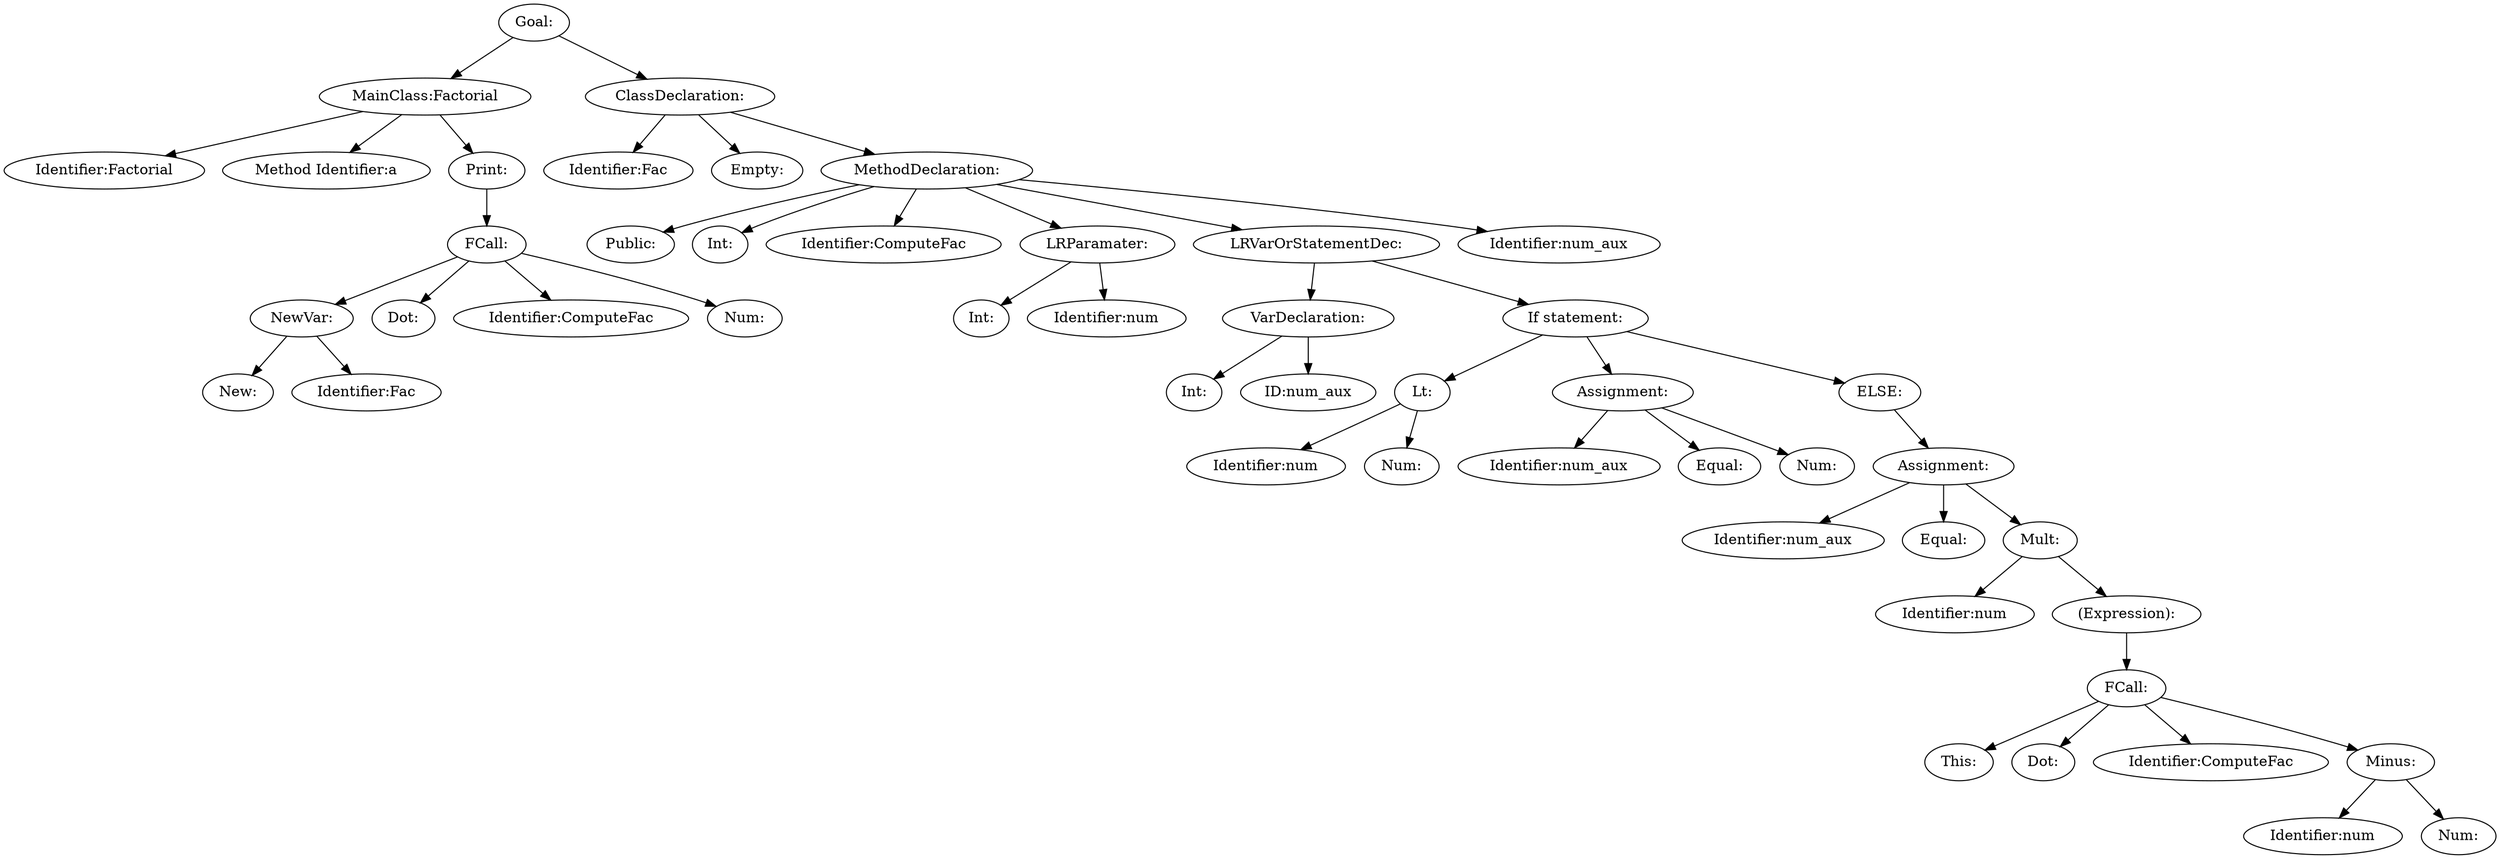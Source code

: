digraph {
n0 [label="Goal:"];
n1 [label="MainClass:Factorial"];
n2 [label="Identifier:Factorial"];
n1 -> n2
n3 [label="Method Identifier:a"];
n1 -> n3
n4 [label="Print:"];
n5 [label="FCall:"];
n6 [label="NewVar:"];
n7 [label="New:"];
n6 -> n7
n8 [label="Identifier:Fac"];
n6 -> n8
n5 -> n6
n9 [label="Dot:"];
n5 -> n9
n10 [label="Identifier:ComputeFac"];
n5 -> n10
n11 [label="Num:"];
n5 -> n11
n4 -> n5
n1 -> n4
n0 -> n1
n12 [label="ClassDeclaration:"];
n13 [label="Identifier:Fac"];
n12 -> n13
n14 [label="Empty:"];
n12 -> n14
n15 [label="MethodDeclaration:"];
n16 [label="Public:"];
n15 -> n16
n17 [label="Int:"];
n15 -> n17
n18 [label="Identifier:ComputeFac"];
n15 -> n18
n19 [label="LRParamater:"];
n20 [label="Int:"];
n19 -> n20
n21 [label="Identifier:num"];
n19 -> n21
n15 -> n19
n22 [label="LRVarOrStatementDec:"];
n23 [label="VarDeclaration:"];
n24 [label="Int:"];
n23 -> n24
n25 [label="ID:num_aux"];
n23 -> n25
n22 -> n23
n26 [label="If statement:"];
n27 [label="Lt:"];
n28 [label="Identifier:num"];
n27 -> n28
n29 [label="Num:"];
n27 -> n29
n26 -> n27
n30 [label="Assignment:"];
n31 [label="Identifier:num_aux"];
n30 -> n31
n32 [label="Equal:"];
n30 -> n32
n33 [label="Num:"];
n30 -> n33
n26 -> n30
n34 [label="ELSE:"];
n35 [label="Assignment:"];
n36 [label="Identifier:num_aux"];
n35 -> n36
n37 [label="Equal:"];
n35 -> n37
n38 [label="Mult:"];
n39 [label="Identifier:num"];
n38 -> n39
n40 [label="(Expression):"];
n41 [label="FCall:"];
n42 [label="This:"];
n41 -> n42
n43 [label="Dot:"];
n41 -> n43
n44 [label="Identifier:ComputeFac"];
n41 -> n44
n45 [label="Minus:"];
n46 [label="Identifier:num"];
n45 -> n46
n47 [label="Num:"];
n45 -> n47
n41 -> n45
n40 -> n41
n38 -> n40
n35 -> n38
n34 -> n35
n26 -> n34
n22 -> n26
n15 -> n22
n48 [label="Identifier:num_aux"];
n15 -> n48
n12 -> n15
n0 -> n12
}
